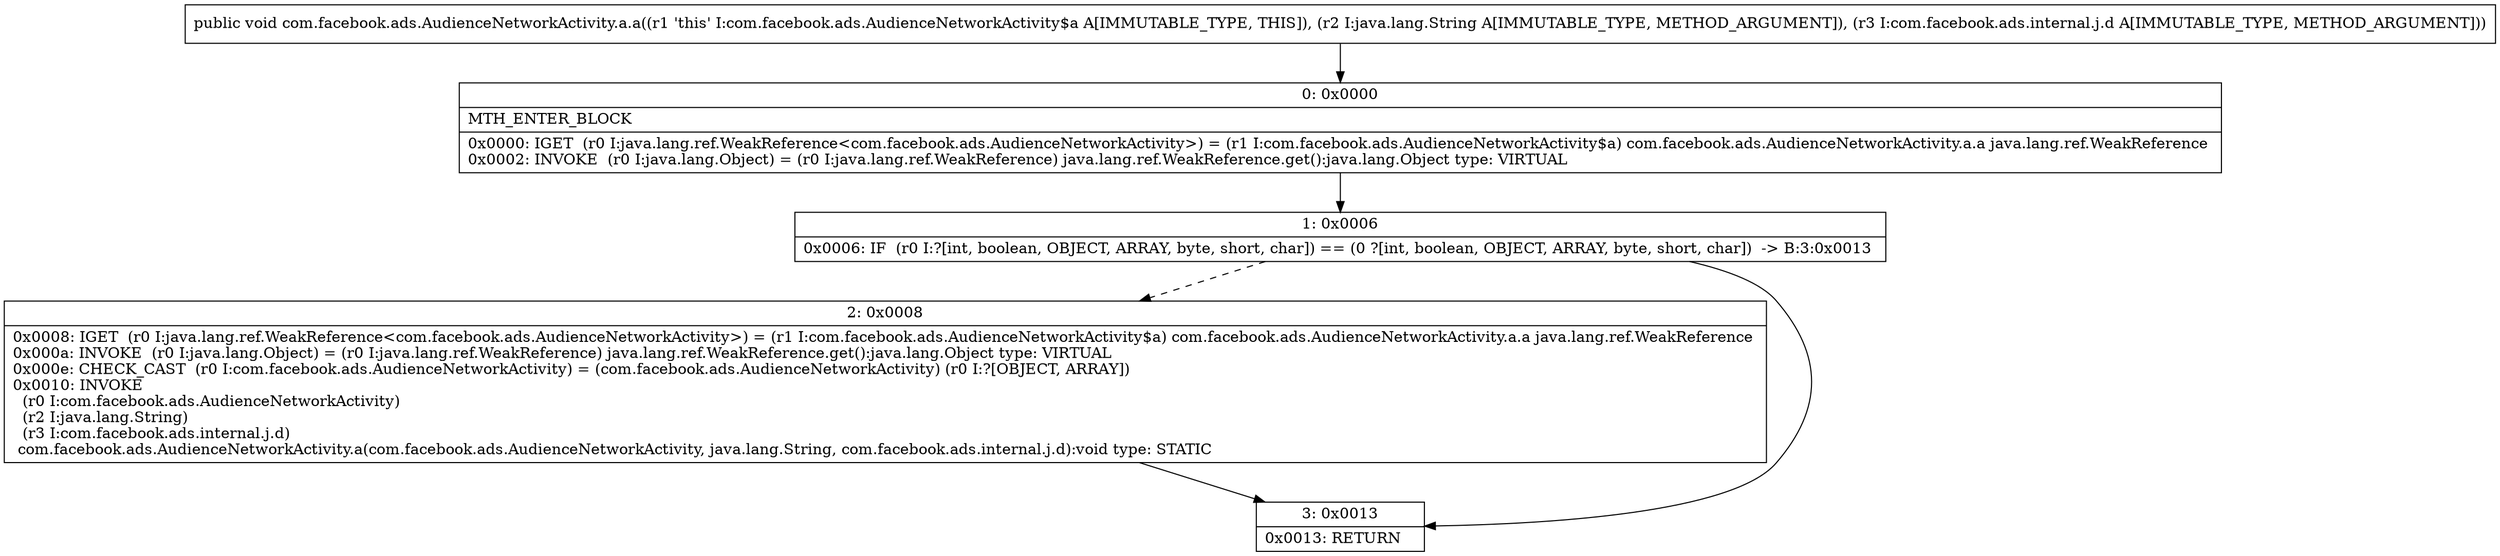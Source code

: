 digraph "CFG forcom.facebook.ads.AudienceNetworkActivity.a.a(Ljava\/lang\/String;Lcom\/facebook\/ads\/internal\/j\/d;)V" {
Node_0 [shape=record,label="{0\:\ 0x0000|MTH_ENTER_BLOCK\l|0x0000: IGET  (r0 I:java.lang.ref.WeakReference\<com.facebook.ads.AudienceNetworkActivity\>) = (r1 I:com.facebook.ads.AudienceNetworkActivity$a) com.facebook.ads.AudienceNetworkActivity.a.a java.lang.ref.WeakReference \l0x0002: INVOKE  (r0 I:java.lang.Object) = (r0 I:java.lang.ref.WeakReference) java.lang.ref.WeakReference.get():java.lang.Object type: VIRTUAL \l}"];
Node_1 [shape=record,label="{1\:\ 0x0006|0x0006: IF  (r0 I:?[int, boolean, OBJECT, ARRAY, byte, short, char]) == (0 ?[int, boolean, OBJECT, ARRAY, byte, short, char])  \-\> B:3:0x0013 \l}"];
Node_2 [shape=record,label="{2\:\ 0x0008|0x0008: IGET  (r0 I:java.lang.ref.WeakReference\<com.facebook.ads.AudienceNetworkActivity\>) = (r1 I:com.facebook.ads.AudienceNetworkActivity$a) com.facebook.ads.AudienceNetworkActivity.a.a java.lang.ref.WeakReference \l0x000a: INVOKE  (r0 I:java.lang.Object) = (r0 I:java.lang.ref.WeakReference) java.lang.ref.WeakReference.get():java.lang.Object type: VIRTUAL \l0x000e: CHECK_CAST  (r0 I:com.facebook.ads.AudienceNetworkActivity) = (com.facebook.ads.AudienceNetworkActivity) (r0 I:?[OBJECT, ARRAY]) \l0x0010: INVOKE  \l  (r0 I:com.facebook.ads.AudienceNetworkActivity)\l  (r2 I:java.lang.String)\l  (r3 I:com.facebook.ads.internal.j.d)\l com.facebook.ads.AudienceNetworkActivity.a(com.facebook.ads.AudienceNetworkActivity, java.lang.String, com.facebook.ads.internal.j.d):void type: STATIC \l}"];
Node_3 [shape=record,label="{3\:\ 0x0013|0x0013: RETURN   \l}"];
MethodNode[shape=record,label="{public void com.facebook.ads.AudienceNetworkActivity.a.a((r1 'this' I:com.facebook.ads.AudienceNetworkActivity$a A[IMMUTABLE_TYPE, THIS]), (r2 I:java.lang.String A[IMMUTABLE_TYPE, METHOD_ARGUMENT]), (r3 I:com.facebook.ads.internal.j.d A[IMMUTABLE_TYPE, METHOD_ARGUMENT])) }"];
MethodNode -> Node_0;
Node_0 -> Node_1;
Node_1 -> Node_2[style=dashed];
Node_1 -> Node_3;
Node_2 -> Node_3;
}

